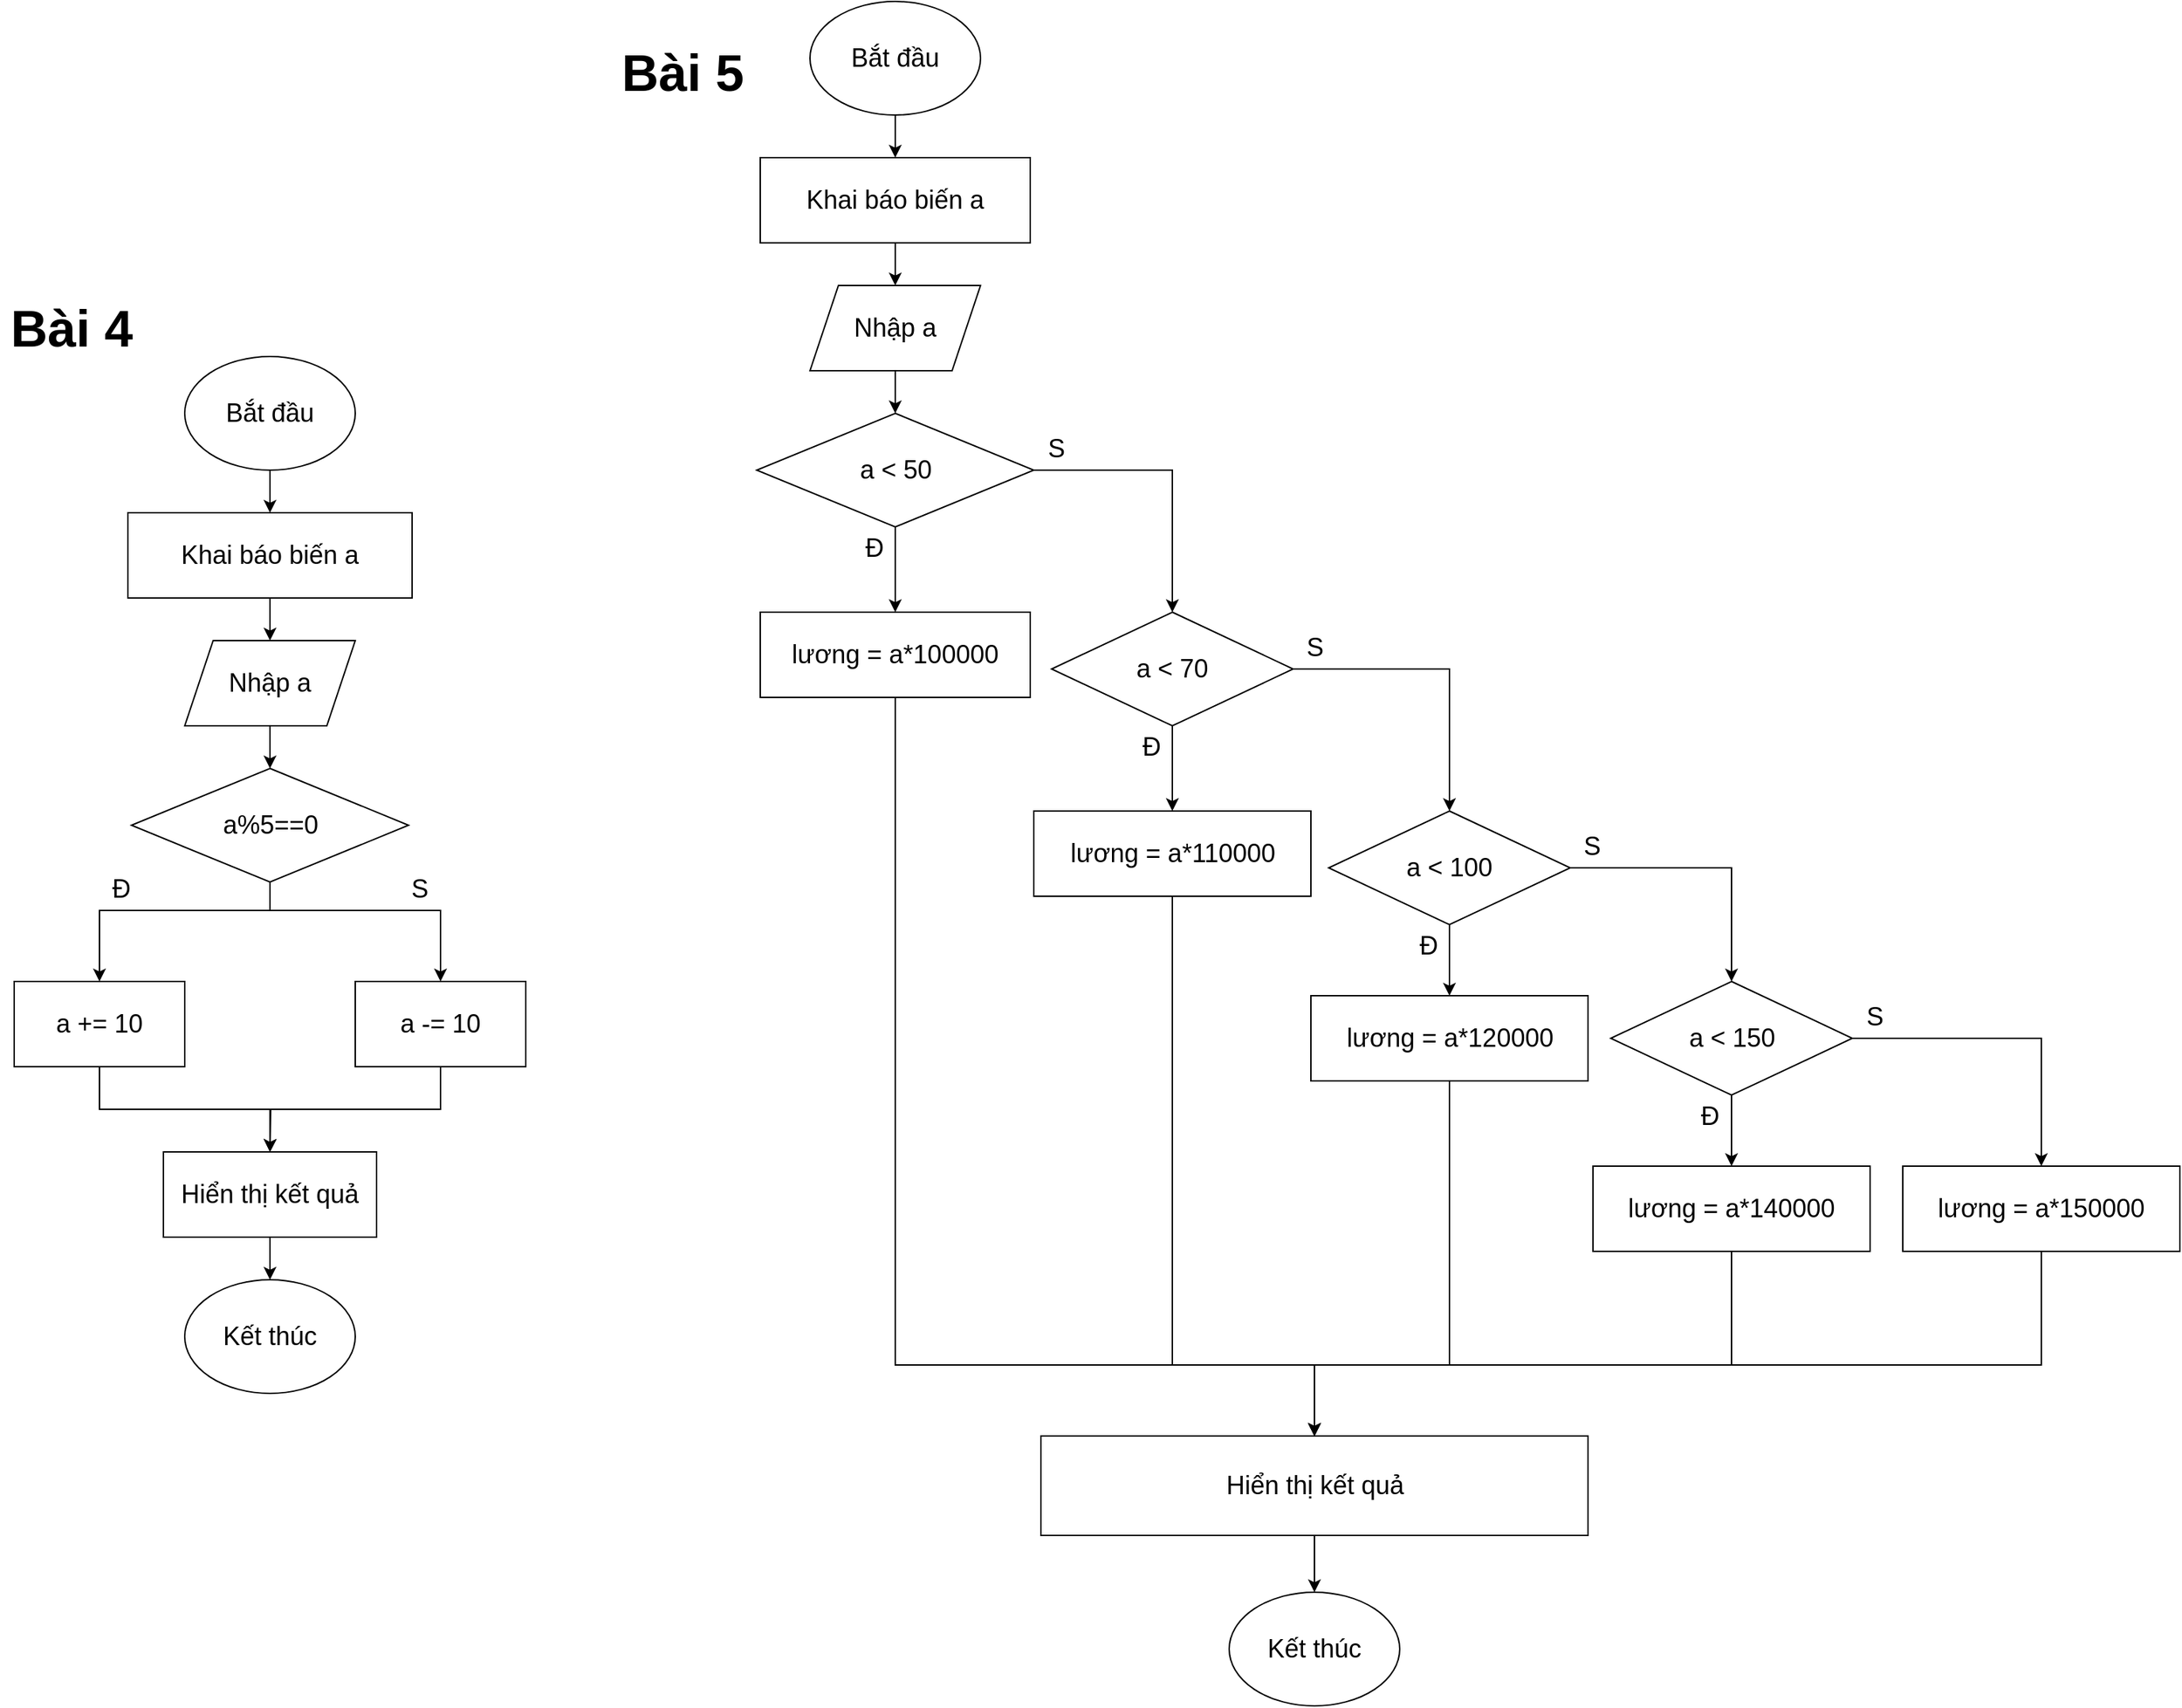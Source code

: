 <mxfile version="15.5.9" type="github"><diagram id="OsZl2UyYbfSrIEIW7pTZ" name="Page-1"><mxGraphModel dx="868" dy="460" grid="1" gridSize="10" guides="1" tooltips="1" connect="1" arrows="1" fold="1" page="1" pageScale="1" pageWidth="827" pageHeight="1169" math="0" shadow="0"><root><mxCell id="0"/><mxCell id="1" parent="0"/><mxCell id="IuXtmCDtjBN4arb36Eg_-81" style="edgeStyle=orthogonalEdgeStyle;rounded=0;orthogonalLoop=1;jettySize=auto;html=1;exitX=0.5;exitY=1;exitDx=0;exitDy=0;entryX=0.5;entryY=0;entryDx=0;entryDy=0;fontFamily=Helvetica;fontSize=18;" parent="1" source="IuXtmCDtjBN4arb36Eg_-1" target="IuXtmCDtjBN4arb36Eg_-79" edge="1"><mxGeometry relative="1" as="geometry"/></mxCell><mxCell id="IuXtmCDtjBN4arb36Eg_-1" value="&lt;p&gt;&lt;font style=&quot;font-size: 18px&quot;&gt;Bắt đầu&lt;/font&gt;&lt;/p&gt;" style="ellipse;whiteSpace=wrap;html=1;" parent="1" vertex="1"><mxGeometry x="190" y="260" width="120" height="80" as="geometry"/></mxCell><mxCell id="IuXtmCDtjBN4arb36Eg_-6" style="edgeStyle=orthogonalEdgeStyle;rounded=0;orthogonalLoop=1;jettySize=auto;html=1;exitX=0.5;exitY=1;exitDx=0;exitDy=0;entryX=0.5;entryY=0;entryDx=0;entryDy=0;fontFamily=Helvetica;fontSize=18;" parent="1" source="IuXtmCDtjBN4arb36Eg_-2" target="IuXtmCDtjBN4arb36Eg_-4" edge="1"><mxGeometry relative="1" as="geometry"/></mxCell><mxCell id="IuXtmCDtjBN4arb36Eg_-2" value="Nhập a" style="shape=parallelogram;perimeter=parallelogramPerimeter;whiteSpace=wrap;html=1;fixedSize=1;fontFamily=Helvetica;fontSize=18;" parent="1" vertex="1"><mxGeometry x="190" y="460" width="120" height="60" as="geometry"/></mxCell><mxCell id="IuXtmCDtjBN4arb36Eg_-8" style="edgeStyle=orthogonalEdgeStyle;rounded=0;orthogonalLoop=1;jettySize=auto;html=1;exitX=0.5;exitY=1;exitDx=0;exitDy=0;entryX=0.5;entryY=0;entryDx=0;entryDy=0;fontFamily=Helvetica;fontSize=18;" parent="1" source="IuXtmCDtjBN4arb36Eg_-4" target="IuXtmCDtjBN4arb36Eg_-7" edge="1"><mxGeometry relative="1" as="geometry"><Array as="points"><mxPoint x="250" y="650"/><mxPoint x="130" y="650"/></Array></mxGeometry></mxCell><mxCell id="IuXtmCDtjBN4arb36Eg_-10" style="edgeStyle=orthogonalEdgeStyle;rounded=0;orthogonalLoop=1;jettySize=auto;html=1;exitX=0.5;exitY=1;exitDx=0;exitDy=0;entryX=0.5;entryY=0;entryDx=0;entryDy=0;fontFamily=Helvetica;fontSize=18;" parent="1" source="IuXtmCDtjBN4arb36Eg_-4" target="IuXtmCDtjBN4arb36Eg_-9" edge="1"><mxGeometry relative="1" as="geometry"><Array as="points"><mxPoint x="250" y="650"/><mxPoint x="370" y="650"/></Array></mxGeometry></mxCell><mxCell id="IuXtmCDtjBN4arb36Eg_-4" value="a%5==0" style="rhombus;whiteSpace=wrap;html=1;fontFamily=Helvetica;fontSize=18;" parent="1" vertex="1"><mxGeometry x="152.5" y="550" width="195" height="80" as="geometry"/></mxCell><mxCell id="IuXtmCDtjBN4arb36Eg_-58" style="edgeStyle=orthogonalEdgeStyle;rounded=0;orthogonalLoop=1;jettySize=auto;html=1;exitX=0.5;exitY=1;exitDx=0;exitDy=0;entryX=0.5;entryY=0;entryDx=0;entryDy=0;fontFamily=Helvetica;fontSize=18;" parent="1" source="IuXtmCDtjBN4arb36Eg_-7" target="IuXtmCDtjBN4arb36Eg_-55" edge="1"><mxGeometry relative="1" as="geometry"/></mxCell><mxCell id="IuXtmCDtjBN4arb36Eg_-7" value="a += 10" style="rounded=0;whiteSpace=wrap;html=1;fontFamily=Helvetica;fontSize=18;" parent="1" vertex="1"><mxGeometry x="70" y="700" width="120" height="60" as="geometry"/></mxCell><mxCell id="IuXtmCDtjBN4arb36Eg_-59" style="edgeStyle=orthogonalEdgeStyle;rounded=0;orthogonalLoop=1;jettySize=auto;html=1;exitX=0.5;exitY=1;exitDx=0;exitDy=0;fontFamily=Helvetica;fontSize=18;" parent="1" source="IuXtmCDtjBN4arb36Eg_-9" edge="1"><mxGeometry relative="1" as="geometry"><mxPoint x="250" y="820" as="targetPoint"/></mxGeometry></mxCell><mxCell id="IuXtmCDtjBN4arb36Eg_-9" value="a -= 10" style="rounded=0;whiteSpace=wrap;html=1;fontFamily=Helvetica;fontSize=18;" parent="1" vertex="1"><mxGeometry x="310" y="700" width="120" height="60" as="geometry"/></mxCell><mxCell id="IuXtmCDtjBN4arb36Eg_-11" value="Đ" style="text;html=1;align=center;verticalAlign=middle;resizable=0;points=[];autosize=1;strokeColor=none;fillColor=none;fontSize=18;fontFamily=Helvetica;" parent="1" vertex="1"><mxGeometry x="130" y="620" width="30" height="30" as="geometry"/></mxCell><mxCell id="IuXtmCDtjBN4arb36Eg_-12" value="S" style="text;html=1;align=center;verticalAlign=middle;resizable=0;points=[];autosize=1;strokeColor=none;fillColor=none;fontSize=18;fontFamily=Helvetica;" parent="1" vertex="1"><mxGeometry x="340" y="620" width="30" height="30" as="geometry"/></mxCell><mxCell id="IuXtmCDtjBN4arb36Eg_-13" value="Kết thúc" style="ellipse;whiteSpace=wrap;html=1;fontFamily=Helvetica;fontSize=18;" parent="1" vertex="1"><mxGeometry x="190" y="910" width="120" height="80" as="geometry"/></mxCell><mxCell id="IuXtmCDtjBN4arb36Eg_-17" value="&lt;h1&gt;Bài 4&lt;/h1&gt;" style="text;html=1;align=center;verticalAlign=middle;resizable=0;points=[];autosize=1;strokeColor=none;fillColor=none;fontSize=18;fontFamily=Helvetica;fontStyle=1" parent="1" vertex="1"><mxGeometry x="60" y="200" width="100" height="80" as="geometry"/></mxCell><mxCell id="IuXtmCDtjBN4arb36Eg_-18" value="&lt;h1&gt;Bài 5&lt;/h1&gt;" style="text;html=1;align=center;verticalAlign=middle;resizable=0;points=[];autosize=1;strokeColor=none;fillColor=none;fontSize=18;fontFamily=Helvetica;" parent="1" vertex="1"><mxGeometry x="490" y="20" width="100" height="80" as="geometry"/></mxCell><mxCell id="IuXtmCDtjBN4arb36Eg_-22" style="edgeStyle=orthogonalEdgeStyle;rounded=0;orthogonalLoop=1;jettySize=auto;html=1;exitX=0.5;exitY=1;exitDx=0;exitDy=0;fontFamily=Helvetica;fontSize=18;entryX=0.5;entryY=0;entryDx=0;entryDy=0;" parent="1" source="IuXtmCDtjBN4arb36Eg_-20" target="IuXtmCDtjBN4arb36Eg_-75" edge="1"><mxGeometry relative="1" as="geometry"><mxPoint x="690" y="170" as="targetPoint"/></mxGeometry></mxCell><mxCell id="IuXtmCDtjBN4arb36Eg_-20" value="&lt;p&gt;&lt;font style=&quot;font-size: 18px&quot;&gt;Bắt đầu&lt;/font&gt;&lt;/p&gt;" style="ellipse;whiteSpace=wrap;html=1;" parent="1" vertex="1"><mxGeometry x="630" y="10" width="120" height="80" as="geometry"/></mxCell><mxCell id="IuXtmCDtjBN4arb36Eg_-25" style="edgeStyle=orthogonalEdgeStyle;rounded=0;orthogonalLoop=1;jettySize=auto;html=1;exitX=0.5;exitY=1;exitDx=0;exitDy=0;entryX=0.5;entryY=0;entryDx=0;entryDy=0;fontFamily=Helvetica;fontSize=18;" parent="1" source="IuXtmCDtjBN4arb36Eg_-21" target="IuXtmCDtjBN4arb36Eg_-24" edge="1"><mxGeometry relative="1" as="geometry"/></mxCell><mxCell id="IuXtmCDtjBN4arb36Eg_-21" value="Nhập a" style="shape=parallelogram;perimeter=parallelogramPerimeter;whiteSpace=wrap;html=1;fixedSize=1;fontFamily=Helvetica;fontSize=18;" parent="1" vertex="1"><mxGeometry x="630" y="210" width="120" height="60" as="geometry"/></mxCell><mxCell id="IuXtmCDtjBN4arb36Eg_-27" style="edgeStyle=orthogonalEdgeStyle;rounded=0;orthogonalLoop=1;jettySize=auto;html=1;exitX=0.5;exitY=1;exitDx=0;exitDy=0;entryX=0.5;entryY=0;entryDx=0;entryDy=0;fontFamily=Helvetica;fontSize=18;" parent="1" source="IuXtmCDtjBN4arb36Eg_-24" target="IuXtmCDtjBN4arb36Eg_-26" edge="1"><mxGeometry relative="1" as="geometry"/></mxCell><mxCell id="IuXtmCDtjBN4arb36Eg_-31" style="edgeStyle=orthogonalEdgeStyle;rounded=0;orthogonalLoop=1;jettySize=auto;html=1;exitX=1;exitY=0.5;exitDx=0;exitDy=0;entryX=0.5;entryY=0;entryDx=0;entryDy=0;fontFamily=Helvetica;fontSize=18;" parent="1" source="IuXtmCDtjBN4arb36Eg_-24" target="IuXtmCDtjBN4arb36Eg_-30" edge="1"><mxGeometry relative="1" as="geometry"/></mxCell><mxCell id="IuXtmCDtjBN4arb36Eg_-24" value="a &amp;lt; 50" style="rhombus;whiteSpace=wrap;html=1;fontFamily=Helvetica;fontSize=18;" parent="1" vertex="1"><mxGeometry x="592.5" y="300" width="195" height="80" as="geometry"/></mxCell><mxCell id="IuXtmCDtjBN4arb36Eg_-62" style="edgeStyle=orthogonalEdgeStyle;rounded=0;orthogonalLoop=1;jettySize=auto;html=1;exitX=0.5;exitY=1;exitDx=0;exitDy=0;fontFamily=Helvetica;fontSize=18;" parent="1" source="IuXtmCDtjBN4arb36Eg_-26" target="IuXtmCDtjBN4arb36Eg_-61" edge="1"><mxGeometry relative="1" as="geometry"><Array as="points"><mxPoint x="690" y="970"/><mxPoint x="985" y="970"/></Array></mxGeometry></mxCell><mxCell id="IuXtmCDtjBN4arb36Eg_-26" value="lương = a*100000" style="rounded=0;whiteSpace=wrap;html=1;fontFamily=Helvetica;fontSize=18;" parent="1" vertex="1"><mxGeometry x="595" y="440" width="190" height="60" as="geometry"/></mxCell><mxCell id="IuXtmCDtjBN4arb36Eg_-28" value="Đ" style="text;html=1;align=center;verticalAlign=middle;resizable=0;points=[];autosize=1;strokeColor=none;fillColor=none;fontSize=18;fontFamily=Helvetica;" parent="1" vertex="1"><mxGeometry x="660" y="380" width="30" height="30" as="geometry"/></mxCell><mxCell id="IuXtmCDtjBN4arb36Eg_-34" style="edgeStyle=orthogonalEdgeStyle;rounded=0;orthogonalLoop=1;jettySize=auto;html=1;exitX=0.5;exitY=1;exitDx=0;exitDy=0;entryX=0.5;entryY=0;entryDx=0;entryDy=0;fontFamily=Helvetica;fontSize=18;" parent="1" source="IuXtmCDtjBN4arb36Eg_-30" target="IuXtmCDtjBN4arb36Eg_-33" edge="1"><mxGeometry relative="1" as="geometry"/></mxCell><mxCell id="IuXtmCDtjBN4arb36Eg_-37" style="edgeStyle=orthogonalEdgeStyle;rounded=0;orthogonalLoop=1;jettySize=auto;html=1;exitX=1;exitY=0.5;exitDx=0;exitDy=0;entryX=0.5;entryY=0;entryDx=0;entryDy=0;fontFamily=Helvetica;fontSize=18;" parent="1" source="IuXtmCDtjBN4arb36Eg_-30" target="IuXtmCDtjBN4arb36Eg_-36" edge="1"><mxGeometry relative="1" as="geometry"/></mxCell><mxCell id="IuXtmCDtjBN4arb36Eg_-30" value="a &amp;lt; 70" style="rhombus;whiteSpace=wrap;html=1;fontFamily=Helvetica;fontSize=18;" parent="1" vertex="1"><mxGeometry x="800" y="440" width="170" height="80" as="geometry"/></mxCell><mxCell id="IuXtmCDtjBN4arb36Eg_-32" value="S" style="text;html=1;align=center;verticalAlign=middle;resizable=0;points=[];autosize=1;strokeColor=none;fillColor=none;fontSize=18;fontFamily=Helvetica;" parent="1" vertex="1"><mxGeometry x="787.5" y="310" width="30" height="30" as="geometry"/></mxCell><mxCell id="IuXtmCDtjBN4arb36Eg_-68" style="edgeStyle=orthogonalEdgeStyle;rounded=0;orthogonalLoop=1;jettySize=auto;html=1;exitX=0.5;exitY=1;exitDx=0;exitDy=0;entryX=0.5;entryY=0;entryDx=0;entryDy=0;fontFamily=Helvetica;fontSize=18;" parent="1" source="IuXtmCDtjBN4arb36Eg_-33" target="IuXtmCDtjBN4arb36Eg_-61" edge="1"><mxGeometry relative="1" as="geometry"><Array as="points"><mxPoint x="885" y="970"/><mxPoint x="985" y="970"/></Array></mxGeometry></mxCell><mxCell id="IuXtmCDtjBN4arb36Eg_-33" value="lương = a*110000" style="rounded=0;whiteSpace=wrap;html=1;fontFamily=Helvetica;fontSize=18;" parent="1" vertex="1"><mxGeometry x="787.5" y="580" width="195" height="60" as="geometry"/></mxCell><mxCell id="IuXtmCDtjBN4arb36Eg_-35" value="Đ" style="text;html=1;align=center;verticalAlign=middle;resizable=0;points=[];autosize=1;strokeColor=none;fillColor=none;fontSize=18;fontFamily=Helvetica;" parent="1" vertex="1"><mxGeometry x="855" y="520" width="30" height="30" as="geometry"/></mxCell><mxCell id="IuXtmCDtjBN4arb36Eg_-40" style="edgeStyle=orthogonalEdgeStyle;rounded=0;orthogonalLoop=1;jettySize=auto;html=1;exitX=0.5;exitY=1;exitDx=0;exitDy=0;entryX=0.5;entryY=0;entryDx=0;entryDy=0;fontFamily=Helvetica;fontSize=18;" parent="1" source="IuXtmCDtjBN4arb36Eg_-36" target="IuXtmCDtjBN4arb36Eg_-39" edge="1"><mxGeometry relative="1" as="geometry"/></mxCell><mxCell id="IuXtmCDtjBN4arb36Eg_-45" style="edgeStyle=orthogonalEdgeStyle;rounded=0;orthogonalLoop=1;jettySize=auto;html=1;exitX=1;exitY=0.5;exitDx=0;exitDy=0;entryX=0.5;entryY=0;entryDx=0;entryDy=0;fontFamily=Helvetica;fontSize=18;" parent="1" source="IuXtmCDtjBN4arb36Eg_-36" target="IuXtmCDtjBN4arb36Eg_-44" edge="1"><mxGeometry relative="1" as="geometry"/></mxCell><mxCell id="IuXtmCDtjBN4arb36Eg_-36" value="a &amp;lt; 100" style="rhombus;whiteSpace=wrap;html=1;fontFamily=Helvetica;fontSize=18;" parent="1" vertex="1"><mxGeometry x="995" y="580" width="170" height="80" as="geometry"/></mxCell><mxCell id="IuXtmCDtjBN4arb36Eg_-38" value="S" style="text;html=1;align=center;verticalAlign=middle;resizable=0;points=[];autosize=1;strokeColor=none;fillColor=none;fontSize=18;fontFamily=Helvetica;" parent="1" vertex="1"><mxGeometry x="970" y="450" width="30" height="30" as="geometry"/></mxCell><mxCell id="IuXtmCDtjBN4arb36Eg_-69" style="edgeStyle=orthogonalEdgeStyle;rounded=0;orthogonalLoop=1;jettySize=auto;html=1;exitX=0.5;exitY=1;exitDx=0;exitDy=0;fontFamily=Helvetica;fontSize=18;" parent="1" source="IuXtmCDtjBN4arb36Eg_-39" target="IuXtmCDtjBN4arb36Eg_-61" edge="1"><mxGeometry relative="1" as="geometry"><Array as="points"><mxPoint x="1080" y="970"/><mxPoint x="985" y="970"/></Array></mxGeometry></mxCell><mxCell id="IuXtmCDtjBN4arb36Eg_-39" value="lương = a*120000" style="rounded=0;whiteSpace=wrap;html=1;fontFamily=Helvetica;fontSize=18;" parent="1" vertex="1"><mxGeometry x="982.5" y="710" width="195" height="60" as="geometry"/></mxCell><mxCell id="IuXtmCDtjBN4arb36Eg_-41" value="Đ" style="text;html=1;align=center;verticalAlign=middle;resizable=0;points=[];autosize=1;strokeColor=none;fillColor=none;fontSize=18;fontFamily=Helvetica;" parent="1" vertex="1"><mxGeometry x="1050" y="660" width="30" height="30" as="geometry"/></mxCell><mxCell id="IuXtmCDtjBN4arb36Eg_-49" style="edgeStyle=orthogonalEdgeStyle;rounded=0;orthogonalLoop=1;jettySize=auto;html=1;exitX=0.5;exitY=1;exitDx=0;exitDy=0;entryX=0.5;entryY=0;entryDx=0;entryDy=0;fontFamily=Helvetica;fontSize=18;" parent="1" source="IuXtmCDtjBN4arb36Eg_-44" target="IuXtmCDtjBN4arb36Eg_-48" edge="1"><mxGeometry relative="1" as="geometry"/></mxCell><mxCell id="IuXtmCDtjBN4arb36Eg_-53" style="edgeStyle=orthogonalEdgeStyle;rounded=0;orthogonalLoop=1;jettySize=auto;html=1;exitX=1;exitY=0.5;exitDx=0;exitDy=0;entryX=0.5;entryY=0;entryDx=0;entryDy=0;fontFamily=Helvetica;fontSize=18;" parent="1" source="IuXtmCDtjBN4arb36Eg_-44" target="IuXtmCDtjBN4arb36Eg_-52" edge="1"><mxGeometry relative="1" as="geometry"/></mxCell><mxCell id="IuXtmCDtjBN4arb36Eg_-44" value="a &amp;lt; 150" style="rhombus;whiteSpace=wrap;html=1;fontFamily=Helvetica;fontSize=18;" parent="1" vertex="1"><mxGeometry x="1193.5" y="700" width="170" height="80" as="geometry"/></mxCell><mxCell id="IuXtmCDtjBN4arb36Eg_-46" value="S" style="text;html=1;align=center;verticalAlign=middle;resizable=0;points=[];autosize=1;strokeColor=none;fillColor=none;fontSize=18;fontFamily=Helvetica;" parent="1" vertex="1"><mxGeometry x="1165" y="590" width="30" height="30" as="geometry"/></mxCell><mxCell id="IuXtmCDtjBN4arb36Eg_-70" style="edgeStyle=orthogonalEdgeStyle;rounded=0;orthogonalLoop=1;jettySize=auto;html=1;exitX=0.5;exitY=1;exitDx=0;exitDy=0;fontFamily=Helvetica;fontSize=18;" parent="1" source="IuXtmCDtjBN4arb36Eg_-48" target="IuXtmCDtjBN4arb36Eg_-61" edge="1"><mxGeometry relative="1" as="geometry"><Array as="points"><mxPoint x="1279" y="970"/><mxPoint x="985" y="970"/></Array></mxGeometry></mxCell><mxCell id="IuXtmCDtjBN4arb36Eg_-48" value="lương = a*140000" style="rounded=0;whiteSpace=wrap;html=1;fontFamily=Helvetica;fontSize=18;" parent="1" vertex="1"><mxGeometry x="1181" y="830" width="195" height="60" as="geometry"/></mxCell><mxCell id="IuXtmCDtjBN4arb36Eg_-50" value="Đ" style="text;html=1;align=center;verticalAlign=middle;resizable=0;points=[];autosize=1;strokeColor=none;fillColor=none;fontSize=18;fontFamily=Helvetica;" parent="1" vertex="1"><mxGeometry x="1248" y="780" width="30" height="30" as="geometry"/></mxCell><mxCell id="IuXtmCDtjBN4arb36Eg_-71" style="edgeStyle=orthogonalEdgeStyle;rounded=0;orthogonalLoop=1;jettySize=auto;html=1;exitX=0.5;exitY=1;exitDx=0;exitDy=0;fontFamily=Helvetica;fontSize=18;" parent="1" source="IuXtmCDtjBN4arb36Eg_-52" target="IuXtmCDtjBN4arb36Eg_-61" edge="1"><mxGeometry relative="1" as="geometry"><Array as="points"><mxPoint x="1497" y="970"/><mxPoint x="985" y="970"/></Array></mxGeometry></mxCell><mxCell id="IuXtmCDtjBN4arb36Eg_-52" value="lương = a*150000" style="rounded=0;whiteSpace=wrap;html=1;fontFamily=Helvetica;fontSize=18;" parent="1" vertex="1"><mxGeometry x="1399" y="830" width="195" height="60" as="geometry"/></mxCell><mxCell id="IuXtmCDtjBN4arb36Eg_-54" value="S" style="text;html=1;align=center;verticalAlign=middle;resizable=0;points=[];autosize=1;strokeColor=none;fillColor=none;fontSize=18;fontFamily=Helvetica;" parent="1" vertex="1"><mxGeometry x="1363.5" y="710" width="30" height="30" as="geometry"/></mxCell><mxCell id="IuXtmCDtjBN4arb36Eg_-60" style="edgeStyle=orthogonalEdgeStyle;rounded=0;orthogonalLoop=1;jettySize=auto;html=1;exitX=0.5;exitY=1;exitDx=0;exitDy=0;entryX=0.5;entryY=0;entryDx=0;entryDy=0;fontFamily=Helvetica;fontSize=18;" parent="1" source="IuXtmCDtjBN4arb36Eg_-55" target="IuXtmCDtjBN4arb36Eg_-13" edge="1"><mxGeometry relative="1" as="geometry"/></mxCell><mxCell id="IuXtmCDtjBN4arb36Eg_-55" value="Hiển thị kết quả" style="rounded=0;whiteSpace=wrap;html=1;fontFamily=Helvetica;fontSize=18;" parent="1" vertex="1"><mxGeometry x="175" y="820" width="150" height="60" as="geometry"/></mxCell><mxCell id="IuXtmCDtjBN4arb36Eg_-73" style="edgeStyle=orthogonalEdgeStyle;rounded=0;orthogonalLoop=1;jettySize=auto;html=1;exitX=0.5;exitY=1;exitDx=0;exitDy=0;entryX=0.5;entryY=0;entryDx=0;entryDy=0;fontFamily=Helvetica;fontSize=18;" parent="1" source="IuXtmCDtjBN4arb36Eg_-61" target="IuXtmCDtjBN4arb36Eg_-72" edge="1"><mxGeometry relative="1" as="geometry"/></mxCell><mxCell id="IuXtmCDtjBN4arb36Eg_-61" value="Hiển thị kết quả" style="rounded=0;whiteSpace=wrap;html=1;fontFamily=Helvetica;fontSize=18;" parent="1" vertex="1"><mxGeometry x="792.5" y="1020" width="385" height="70" as="geometry"/></mxCell><mxCell id="IuXtmCDtjBN4arb36Eg_-72" value="Kết thúc" style="ellipse;whiteSpace=wrap;html=1;fontFamily=Helvetica;fontSize=18;" parent="1" vertex="1"><mxGeometry x="925" y="1130" width="120" height="80" as="geometry"/></mxCell><mxCell id="IuXtmCDtjBN4arb36Eg_-78" style="edgeStyle=orthogonalEdgeStyle;rounded=0;orthogonalLoop=1;jettySize=auto;html=1;entryX=0.5;entryY=0;entryDx=0;entryDy=0;fontFamily=Helvetica;fontSize=18;" parent="1" source="IuXtmCDtjBN4arb36Eg_-75" target="IuXtmCDtjBN4arb36Eg_-21" edge="1"><mxGeometry relative="1" as="geometry"/></mxCell><mxCell id="IuXtmCDtjBN4arb36Eg_-75" value="Khai báo biến a" style="rounded=0;whiteSpace=wrap;html=1;fontFamily=Helvetica;fontSize=18;" parent="1" vertex="1"><mxGeometry x="595" y="120" width="190" height="60" as="geometry"/></mxCell><mxCell id="IuXtmCDtjBN4arb36Eg_-82" style="edgeStyle=orthogonalEdgeStyle;rounded=0;orthogonalLoop=1;jettySize=auto;html=1;exitX=0.5;exitY=1;exitDx=0;exitDy=0;entryX=0.5;entryY=0;entryDx=0;entryDy=0;fontFamily=Helvetica;fontSize=18;" parent="1" source="IuXtmCDtjBN4arb36Eg_-79" target="IuXtmCDtjBN4arb36Eg_-2" edge="1"><mxGeometry relative="1" as="geometry"/></mxCell><mxCell id="IuXtmCDtjBN4arb36Eg_-79" value="Khai báo biến a" style="rounded=0;whiteSpace=wrap;html=1;fontFamily=Helvetica;fontSize=18;" parent="1" vertex="1"><mxGeometry x="150" y="370" width="200" height="60" as="geometry"/></mxCell></root></mxGraphModel></diagram></mxfile>